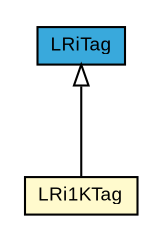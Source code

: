 #!/usr/local/bin/dot
#
# Class diagram 
# Generated by UMLGraph version R5_7_2-3-gee82a7 (http://www.umlgraph.org/)
#

digraph G {
	edge [fontname="arial",fontsize=10,labelfontname="arial",labelfontsize=10];
	node [fontname="arial",fontsize=10,shape=plaintext];
	nodesep=0.25;
	ranksep=0.5;
	// com.st.st25sdk.type5.lri.LRiTag
	c15487 [label=<<table title="com.st.st25sdk.type5.lri.LRiTag" border="0" cellborder="1" cellspacing="0" cellpadding="2" port="p" bgcolor="#39a9dc" href="./LRiTag.html">
		<tr><td><table border="0" cellspacing="0" cellpadding="1">
<tr><td align="center" balign="center"> LRiTag </td></tr>
		</table></td></tr>
		</table>>, URL="./LRiTag.html", fontname="arial", fontcolor="black", fontsize=9.0];
	// com.st.st25sdk.type5.lri.LRi1KTag
	c15491 [label=<<table title="com.st.st25sdk.type5.lri.LRi1KTag" border="0" cellborder="1" cellspacing="0" cellpadding="2" port="p" bgcolor="lemonChiffon" href="./LRi1KTag.html">
		<tr><td><table border="0" cellspacing="0" cellpadding="1">
<tr><td align="center" balign="center"> LRi1KTag </td></tr>
		</table></td></tr>
		</table>>, URL="./LRi1KTag.html", fontname="arial", fontcolor="black", fontsize=9.0];
	//com.st.st25sdk.type5.lri.LRi1KTag extends com.st.st25sdk.type5.lri.LRiTag
	c15487:p -> c15491:p [dir=back,arrowtail=empty];
}

